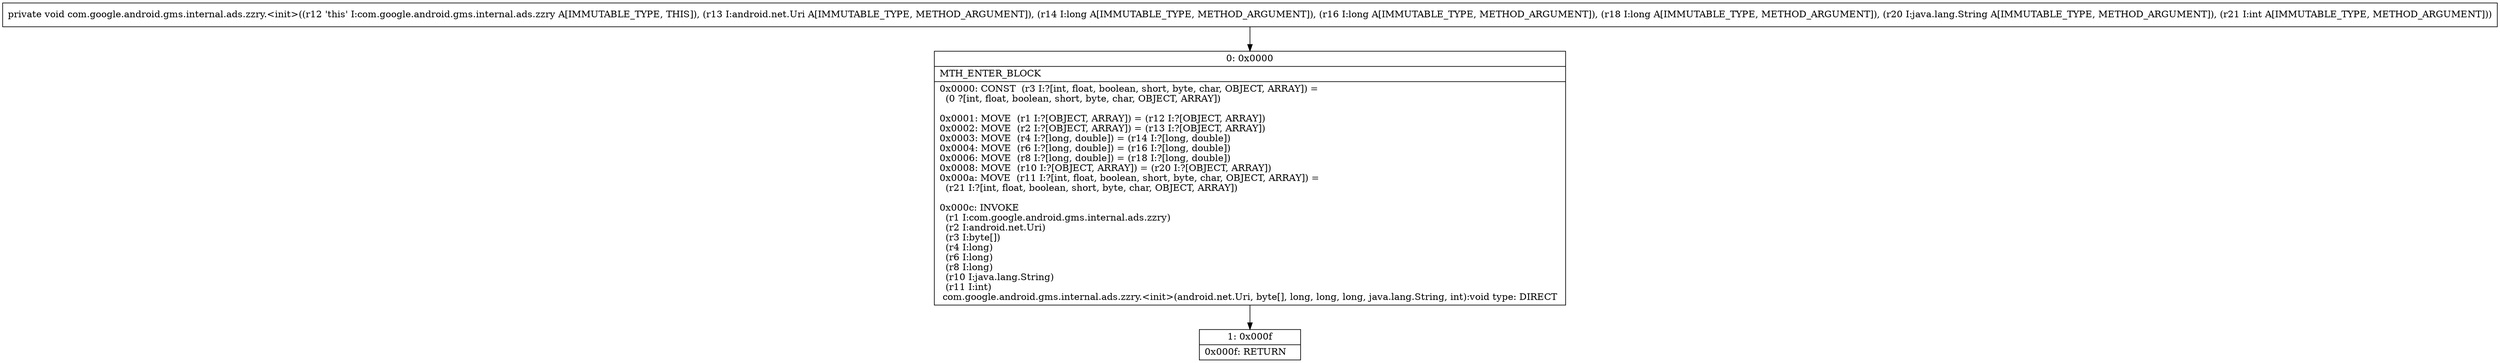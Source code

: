 digraph "CFG forcom.google.android.gms.internal.ads.zzry.\<init\>(Landroid\/net\/Uri;JJJLjava\/lang\/String;I)V" {
Node_0 [shape=record,label="{0\:\ 0x0000|MTH_ENTER_BLOCK\l|0x0000: CONST  (r3 I:?[int, float, boolean, short, byte, char, OBJECT, ARRAY]) = \l  (0 ?[int, float, boolean, short, byte, char, OBJECT, ARRAY])\l \l0x0001: MOVE  (r1 I:?[OBJECT, ARRAY]) = (r12 I:?[OBJECT, ARRAY]) \l0x0002: MOVE  (r2 I:?[OBJECT, ARRAY]) = (r13 I:?[OBJECT, ARRAY]) \l0x0003: MOVE  (r4 I:?[long, double]) = (r14 I:?[long, double]) \l0x0004: MOVE  (r6 I:?[long, double]) = (r16 I:?[long, double]) \l0x0006: MOVE  (r8 I:?[long, double]) = (r18 I:?[long, double]) \l0x0008: MOVE  (r10 I:?[OBJECT, ARRAY]) = (r20 I:?[OBJECT, ARRAY]) \l0x000a: MOVE  (r11 I:?[int, float, boolean, short, byte, char, OBJECT, ARRAY]) = \l  (r21 I:?[int, float, boolean, short, byte, char, OBJECT, ARRAY])\l \l0x000c: INVOKE  \l  (r1 I:com.google.android.gms.internal.ads.zzry)\l  (r2 I:android.net.Uri)\l  (r3 I:byte[])\l  (r4 I:long)\l  (r6 I:long)\l  (r8 I:long)\l  (r10 I:java.lang.String)\l  (r11 I:int)\l com.google.android.gms.internal.ads.zzry.\<init\>(android.net.Uri, byte[], long, long, long, java.lang.String, int):void type: DIRECT \l}"];
Node_1 [shape=record,label="{1\:\ 0x000f|0x000f: RETURN   \l}"];
MethodNode[shape=record,label="{private void com.google.android.gms.internal.ads.zzry.\<init\>((r12 'this' I:com.google.android.gms.internal.ads.zzry A[IMMUTABLE_TYPE, THIS]), (r13 I:android.net.Uri A[IMMUTABLE_TYPE, METHOD_ARGUMENT]), (r14 I:long A[IMMUTABLE_TYPE, METHOD_ARGUMENT]), (r16 I:long A[IMMUTABLE_TYPE, METHOD_ARGUMENT]), (r18 I:long A[IMMUTABLE_TYPE, METHOD_ARGUMENT]), (r20 I:java.lang.String A[IMMUTABLE_TYPE, METHOD_ARGUMENT]), (r21 I:int A[IMMUTABLE_TYPE, METHOD_ARGUMENT])) }"];
MethodNode -> Node_0;
Node_0 -> Node_1;
}

